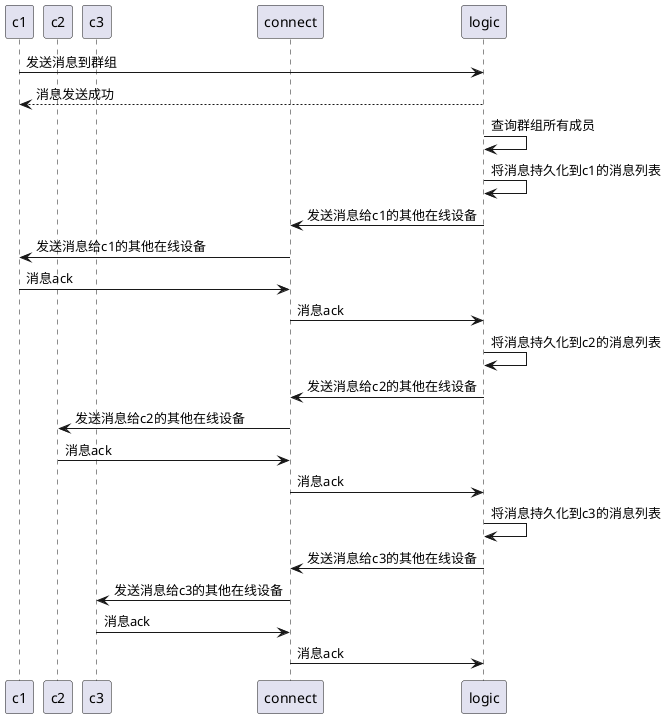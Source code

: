 @startuml
participant c1
participant c2
participant c3

participant connect
participant logic

c1 -> logic: 发送消息到群组
logic --> c1: 消息发送成功

logic -> logic: 查询群组所有成员

logic -> logic: 将消息持久化到c1的消息列表
logic -> connect: 发送消息给c1的其他在线设备
connect -> c1: 发送消息给c1的其他在线设备
c1 -> connect: 消息ack
connect -> logic: 消息ack

logic -> logic: 将消息持久化到c2的消息列表
logic -> connect: 发送消息给c2的其他在线设备
connect -> c2: 发送消息给c2的其他在线设备
c2 -> connect: 消息ack
connect -> logic: 消息ack

logic -> logic: 将消息持久化到c3的消息列表
logic -> connect: 发送消息给c3的其他在线设备
connect -> c3: 发送消息给c3的其他在线设备
c3 -> connect: 消息ack
connect -> logic: 消息ack
@enduml
